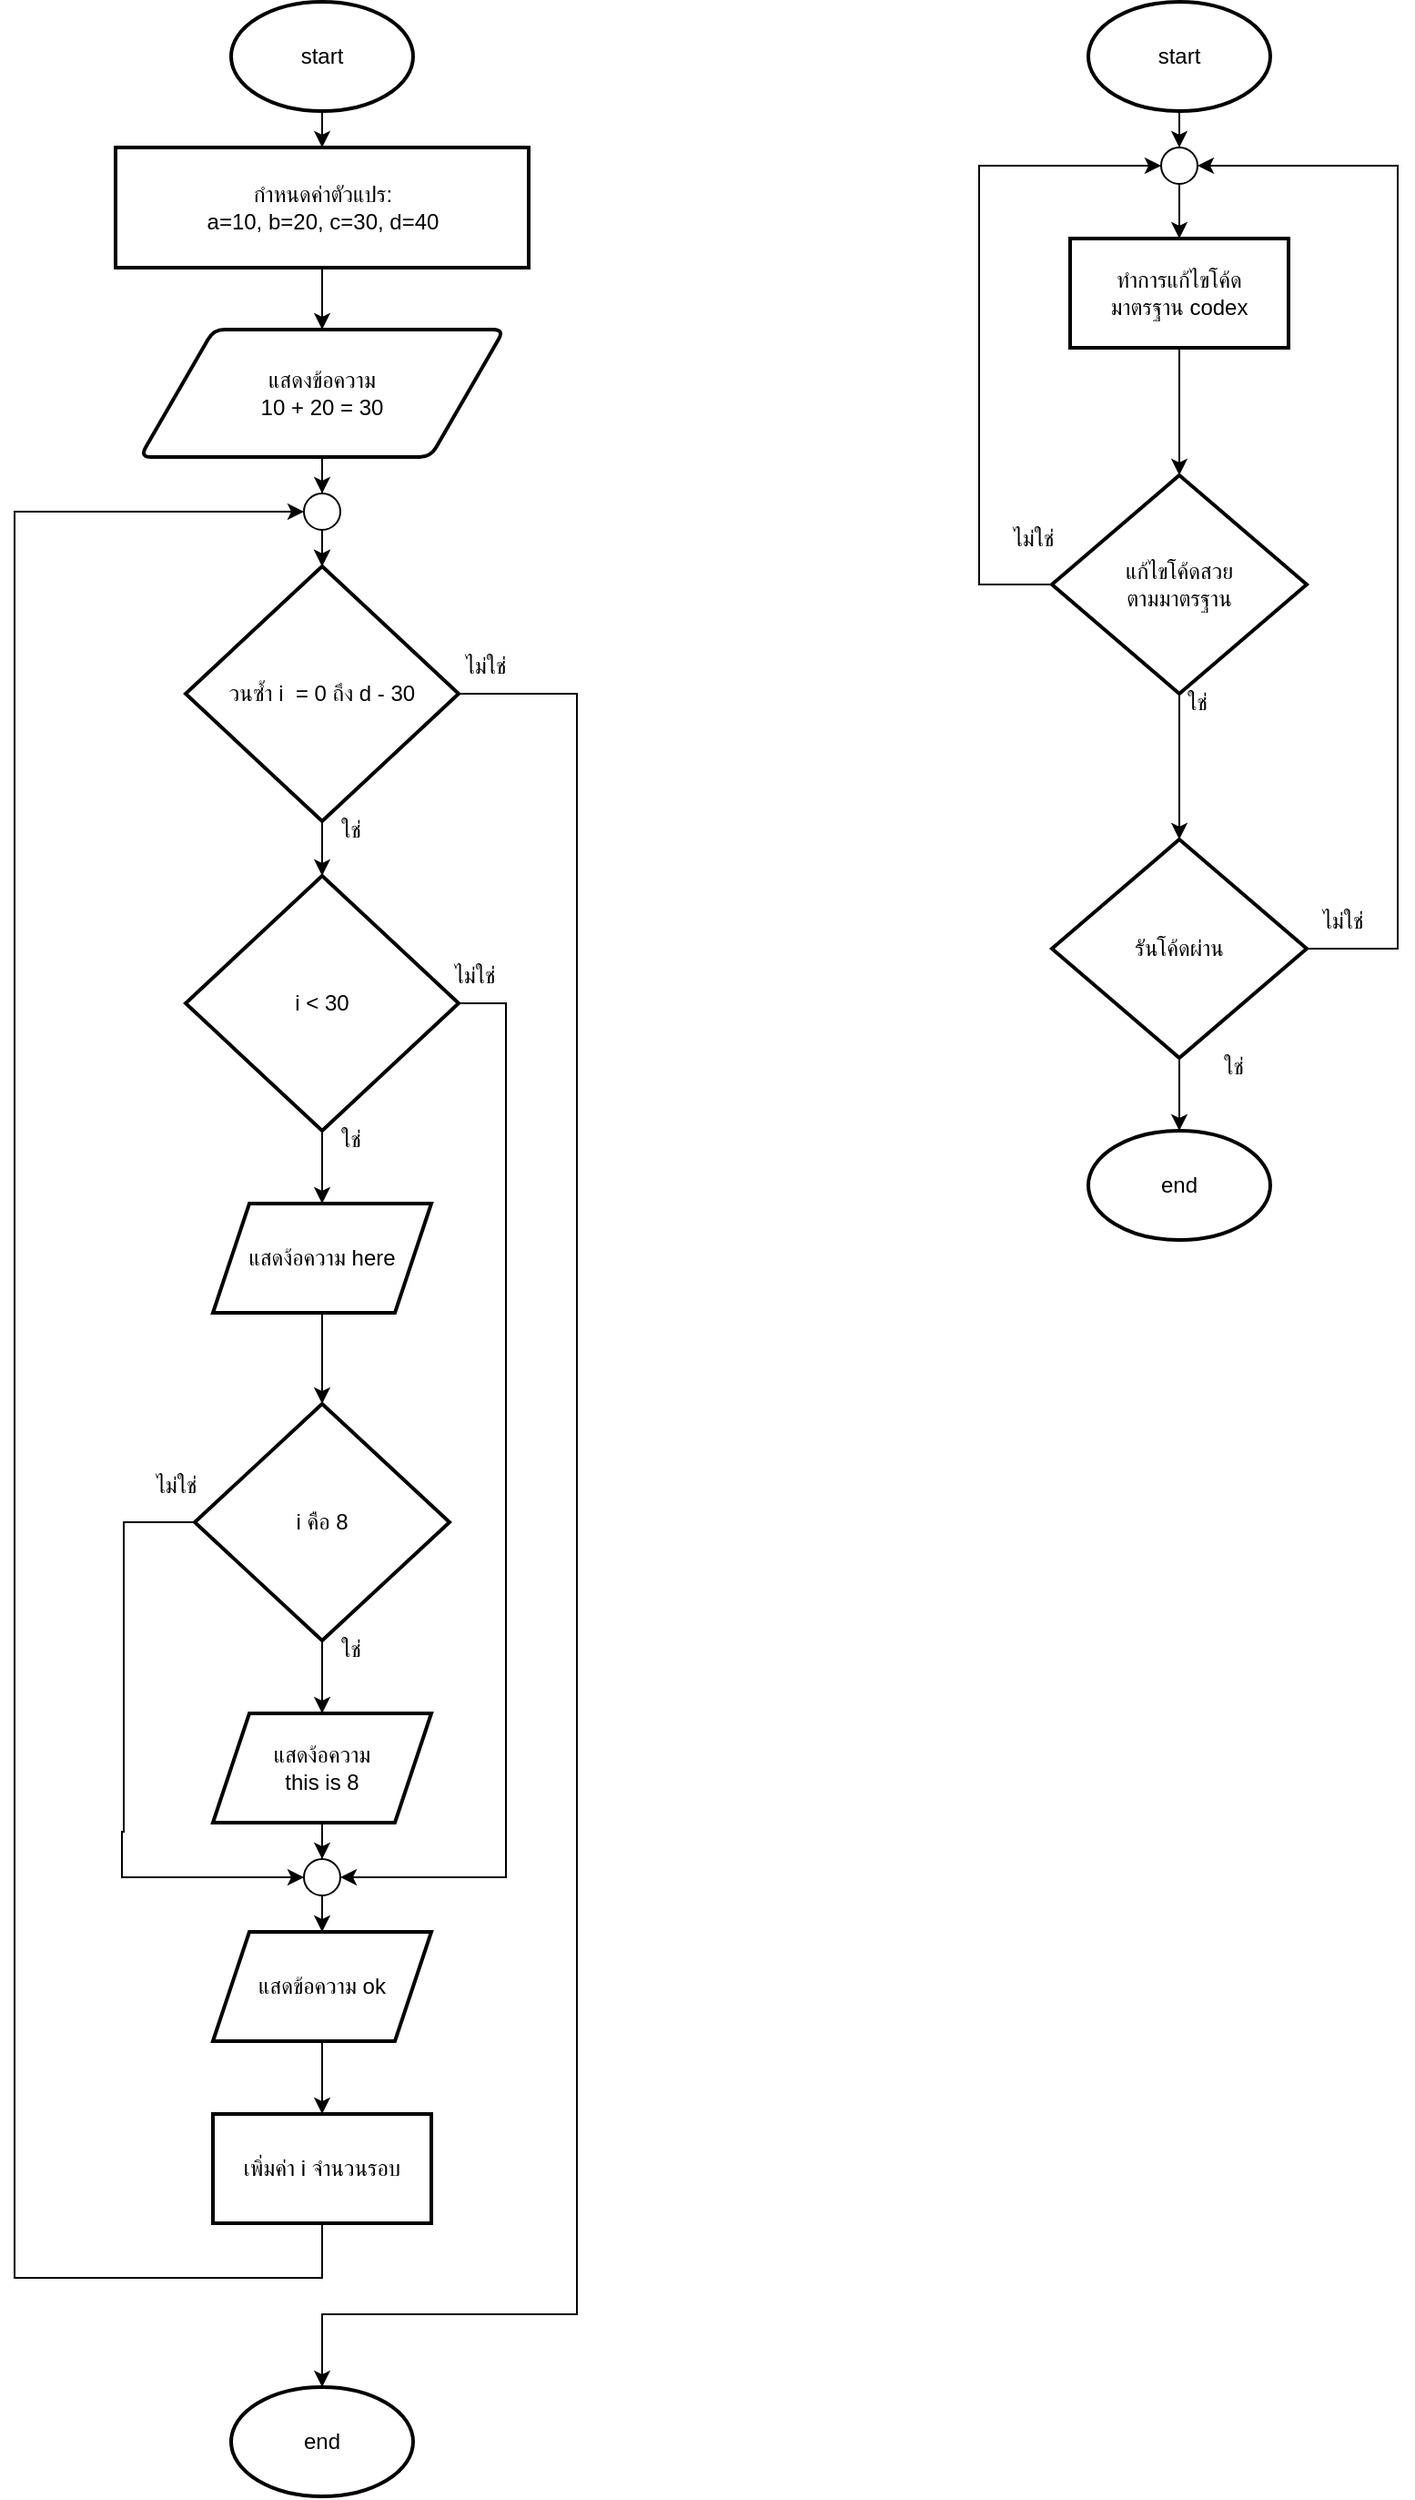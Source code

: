 <mxfile version="24.9.0">
  <diagram name="Page-1" id="z8SCNefCMK0FtTpeHOKZ">
    <mxGraphModel dx="965" dy="510" grid="1" gridSize="10" guides="1" tooltips="1" connect="1" arrows="1" fold="1" page="1" pageScale="1" pageWidth="850" pageHeight="1100" math="0" shadow="0">
      <root>
        <mxCell id="0" />
        <mxCell id="1" parent="0" />
        <mxCell id="tkI3_jQ146dKknzynZfg-27" value="" style="edgeStyle=orthogonalEdgeStyle;rounded=0;orthogonalLoop=1;jettySize=auto;html=1;" parent="1" source="tkI3_jQ146dKknzynZfg-25" target="tkI3_jQ146dKknzynZfg-26" edge="1">
          <mxGeometry relative="1" as="geometry" />
        </mxCell>
        <mxCell id="tkI3_jQ146dKknzynZfg-25" value="start" style="strokeWidth=2;html=1;shape=mxgraph.flowchart.start_1;whiteSpace=wrap;" parent="1" vertex="1">
          <mxGeometry x="359" y="60" width="100" height="60" as="geometry" />
        </mxCell>
        <mxCell id="tkI3_jQ146dKknzynZfg-33" value="" style="edgeStyle=orthogonalEdgeStyle;rounded=0;orthogonalLoop=1;jettySize=auto;html=1;" parent="1" source="tkI3_jQ146dKknzynZfg-26" target="tkI3_jQ146dKknzynZfg-32" edge="1">
          <mxGeometry relative="1" as="geometry" />
        </mxCell>
        <mxCell id="tkI3_jQ146dKknzynZfg-26" value="กำหนดค่าตัวแปร:&#xa;a=10, b=20, c=30, d=40" style="whiteSpace=wrap;strokeWidth=2;" parent="1" vertex="1">
          <mxGeometry x="295.5" y="140" width="227" height="66" as="geometry" />
        </mxCell>
        <mxCell id="tkI3_jQ146dKknzynZfg-35" value="" style="edgeStyle=orthogonalEdgeStyle;rounded=0;orthogonalLoop=1;jettySize=auto;html=1;" parent="1" source="tkI3_jQ146dKknzynZfg-63" target="tkI3_jQ146dKknzynZfg-34" edge="1">
          <mxGeometry relative="1" as="geometry" />
        </mxCell>
        <mxCell id="tkI3_jQ146dKknzynZfg-62" value="" style="edgeStyle=orthogonalEdgeStyle;rounded=0;orthogonalLoop=1;jettySize=auto;html=1;" parent="1" source="tkI3_jQ146dKknzynZfg-63" target="tkI3_jQ146dKknzynZfg-34" edge="1">
          <mxGeometry relative="1" as="geometry" />
        </mxCell>
        <mxCell id="tkI3_jQ146dKknzynZfg-32" value="แสดงข้อความ&lt;div&gt;10 + 20 = 30&lt;/div&gt;" style="shape=parallelogram;html=1;strokeWidth=2;perimeter=parallelogramPerimeter;whiteSpace=wrap;rounded=1;arcSize=12;size=0.202;" parent="1" vertex="1">
          <mxGeometry x="309" y="240" width="200" height="70" as="geometry" />
        </mxCell>
        <mxCell id="tkI3_jQ146dKknzynZfg-37" value="" style="edgeStyle=orthogonalEdgeStyle;rounded=0;orthogonalLoop=1;jettySize=auto;html=1;" parent="1" source="tkI3_jQ146dKknzynZfg-34" target="tkI3_jQ146dKknzynZfg-36" edge="1">
          <mxGeometry relative="1" as="geometry" />
        </mxCell>
        <mxCell id="tkI3_jQ146dKknzynZfg-65" style="edgeStyle=orthogonalEdgeStyle;rounded=0;orthogonalLoop=1;jettySize=auto;html=1;entryX=0.5;entryY=0;entryDx=0;entryDy=0;entryPerimeter=0;exitX=1;exitY=0.5;exitDx=0;exitDy=0;exitPerimeter=0;" parent="1" source="tkI3_jQ146dKknzynZfg-34" target="tkI3_jQ146dKknzynZfg-66" edge="1">
          <mxGeometry relative="1" as="geometry">
            <mxPoint x="539" y="1730" as="targetPoint" />
            <Array as="points">
              <mxPoint x="549" y="440" />
              <mxPoint x="549" y="1330" />
              <mxPoint x="409" y="1330" />
            </Array>
          </mxGeometry>
        </mxCell>
        <mxCell id="tkI3_jQ146dKknzynZfg-34" value="วนซ้ำ i&amp;nbsp; = 0 ถึง d - 30" style="strokeWidth=2;html=1;shape=mxgraph.flowchart.decision;whiteSpace=wrap;" parent="1" vertex="1">
          <mxGeometry x="334" y="370" width="150" height="140" as="geometry" />
        </mxCell>
        <mxCell id="tkI3_jQ146dKknzynZfg-42" value="" style="edgeStyle=orthogonalEdgeStyle;rounded=0;orthogonalLoop=1;jettySize=auto;html=1;" parent="1" source="tkI3_jQ146dKknzynZfg-36" target="tkI3_jQ146dKknzynZfg-41" edge="1">
          <mxGeometry relative="1" as="geometry" />
        </mxCell>
        <mxCell id="tkI3_jQ146dKknzynZfg-54" style="edgeStyle=orthogonalEdgeStyle;rounded=0;orthogonalLoop=1;jettySize=auto;html=1;exitX=1;exitY=0.5;exitDx=0;exitDy=0;exitPerimeter=0;entryX=1;entryY=0.5;entryDx=0;entryDy=0;entryPerimeter=0;" parent="1" source="tkI3_jQ146dKknzynZfg-36" target="tkI3_jQ146dKknzynZfg-55" edge="1">
          <mxGeometry relative="1" as="geometry">
            <mxPoint x="429" y="1350" as="targetPoint" />
            <mxPoint x="484" y="668" as="sourcePoint" />
            <Array as="points">
              <mxPoint x="510" y="610" />
              <mxPoint x="510" y="1090" />
            </Array>
          </mxGeometry>
        </mxCell>
        <mxCell id="tkI3_jQ146dKknzynZfg-36" value="i &amp;lt; 30" style="strokeWidth=2;html=1;shape=mxgraph.flowchart.decision;whiteSpace=wrap;" parent="1" vertex="1">
          <mxGeometry x="334" y="540" width="150" height="140" as="geometry" />
        </mxCell>
        <mxCell id="tkI3_jQ146dKknzynZfg-39" value="ใช่" style="text;html=1;align=center;verticalAlign=middle;whiteSpace=wrap;rounded=0;" parent="1" vertex="1">
          <mxGeometry x="395" y="500" width="60" height="30" as="geometry" />
        </mxCell>
        <mxCell id="tkI3_jQ146dKknzynZfg-40" value="ไม่ใช่" style="text;html=1;align=center;verticalAlign=middle;whiteSpace=wrap;rounded=0;" parent="1" vertex="1">
          <mxGeometry x="469" y="410" width="60" height="30" as="geometry" />
        </mxCell>
        <mxCell id="tkI3_jQ146dKknzynZfg-45" value="" style="edgeStyle=orthogonalEdgeStyle;rounded=0;orthogonalLoop=1;jettySize=auto;html=1;" parent="1" source="tkI3_jQ146dKknzynZfg-41" target="tkI3_jQ146dKknzynZfg-44" edge="1">
          <mxGeometry relative="1" as="geometry" />
        </mxCell>
        <mxCell id="tkI3_jQ146dKknzynZfg-41" value="แสดง้อความ here" style="shape=parallelogram;perimeter=parallelogramPerimeter;whiteSpace=wrap;html=1;fixedSize=1;strokeWidth=2;" parent="1" vertex="1">
          <mxGeometry x="349" y="720" width="120" height="60" as="geometry" />
        </mxCell>
        <mxCell id="tkI3_jQ146dKknzynZfg-43" value="ใช่" style="text;html=1;align=center;verticalAlign=middle;whiteSpace=wrap;rounded=0;" parent="1" vertex="1">
          <mxGeometry x="395" y="670" width="60" height="30" as="geometry" />
        </mxCell>
        <mxCell id="tkI3_jQ146dKknzynZfg-47" value="" style="edgeStyle=orthogonalEdgeStyle;rounded=0;orthogonalLoop=1;jettySize=auto;html=1;" parent="1" source="tkI3_jQ146dKknzynZfg-44" target="tkI3_jQ146dKknzynZfg-46" edge="1">
          <mxGeometry relative="1" as="geometry" />
        </mxCell>
        <mxCell id="tkI3_jQ146dKknzynZfg-52" style="edgeStyle=orthogonalEdgeStyle;rounded=0;orthogonalLoop=1;jettySize=auto;html=1;entryX=0;entryY=0.5;entryDx=0;entryDy=0;entryPerimeter=0;exitX=0;exitY=0.5;exitDx=0;exitDy=0;" parent="1" source="tkI3_jQ146dKknzynZfg-44" target="tkI3_jQ146dKknzynZfg-55" edge="1">
          <mxGeometry relative="1" as="geometry">
            <mxPoint x="389" y="1350" as="targetPoint" />
            <Array as="points">
              <mxPoint x="300" y="895" />
              <mxPoint x="300" y="1065" />
              <mxPoint x="299" y="1065" />
              <mxPoint x="299" y="1090" />
            </Array>
          </mxGeometry>
        </mxCell>
        <mxCell id="tkI3_jQ146dKknzynZfg-44" value="i คือ 8" style="rhombus;whiteSpace=wrap;html=1;strokeWidth=2;" parent="1" vertex="1">
          <mxGeometry x="339" y="830" width="140" height="130" as="geometry" />
        </mxCell>
        <mxCell id="tkI3_jQ146dKknzynZfg-51" value="" style="edgeStyle=orthogonalEdgeStyle;rounded=0;orthogonalLoop=1;jettySize=auto;html=1;" parent="1" source="tkI3_jQ146dKknzynZfg-55" target="tkI3_jQ146dKknzynZfg-50" edge="1">
          <mxGeometry relative="1" as="geometry" />
        </mxCell>
        <mxCell id="tkI3_jQ146dKknzynZfg-46" value="แสดง้อความ&lt;div&gt;this is 8&lt;/div&gt;" style="shape=parallelogram;perimeter=parallelogramPerimeter;whiteSpace=wrap;html=1;fixedSize=1;strokeWidth=2;" parent="1" vertex="1">
          <mxGeometry x="349" y="1000" width="120" height="60" as="geometry" />
        </mxCell>
        <mxCell id="tkI3_jQ146dKknzynZfg-49" value="ใช่" style="text;html=1;align=center;verticalAlign=middle;whiteSpace=wrap;rounded=0;" parent="1" vertex="1">
          <mxGeometry x="395" y="950" width="60" height="30" as="geometry" />
        </mxCell>
        <mxCell id="tkI3_jQ146dKknzynZfg-60" value="" style="edgeStyle=orthogonalEdgeStyle;rounded=0;orthogonalLoop=1;jettySize=auto;html=1;" parent="1" source="tkI3_jQ146dKknzynZfg-50" target="tkI3_jQ146dKknzynZfg-59" edge="1">
          <mxGeometry relative="1" as="geometry" />
        </mxCell>
        <mxCell id="tkI3_jQ146dKknzynZfg-50" value="แสดข้อความ ok" style="shape=parallelogram;perimeter=parallelogramPerimeter;whiteSpace=wrap;html=1;fixedSize=1;strokeWidth=2;" parent="1" vertex="1">
          <mxGeometry x="349" y="1120" width="120" height="60" as="geometry" />
        </mxCell>
        <mxCell id="tkI3_jQ146dKknzynZfg-56" value="" style="edgeStyle=orthogonalEdgeStyle;rounded=0;orthogonalLoop=1;jettySize=auto;html=1;" parent="1" source="tkI3_jQ146dKknzynZfg-46" target="tkI3_jQ146dKknzynZfg-55" edge="1">
          <mxGeometry relative="1" as="geometry">
            <mxPoint x="409" y="1305" as="sourcePoint" />
            <mxPoint x="409" y="1385" as="targetPoint" />
          </mxGeometry>
        </mxCell>
        <mxCell id="tkI3_jQ146dKknzynZfg-55" value="" style="verticalLabelPosition=bottom;verticalAlign=top;html=1;shape=mxgraph.flowchart.on-page_reference;" parent="1" vertex="1">
          <mxGeometry x="399" y="1080" width="20" height="20" as="geometry" />
        </mxCell>
        <mxCell id="tkI3_jQ146dKknzynZfg-57" value="ไม่ใช่" style="text;html=1;align=center;verticalAlign=middle;whiteSpace=wrap;rounded=0;" parent="1" vertex="1">
          <mxGeometry x="462.5" y="580" width="60" height="30" as="geometry" />
        </mxCell>
        <mxCell id="tkI3_jQ146dKknzynZfg-58" value="ไม่ใช่" style="text;html=1;align=center;verticalAlign=middle;whiteSpace=wrap;rounded=0;" parent="1" vertex="1">
          <mxGeometry x="299" y="860" width="60" height="30" as="geometry" />
        </mxCell>
        <mxCell id="tkI3_jQ146dKknzynZfg-61" style="edgeStyle=orthogonalEdgeStyle;rounded=0;orthogonalLoop=1;jettySize=auto;html=1;entryX=0;entryY=0.5;entryDx=0;entryDy=0;entryPerimeter=0;" parent="1" source="tkI3_jQ146dKknzynZfg-59" target="tkI3_jQ146dKknzynZfg-63" edge="1">
          <mxGeometry relative="1" as="geometry">
            <mxPoint x="389" y="370" as="targetPoint" />
            <Array as="points">
              <mxPoint x="409" y="1310" />
              <mxPoint x="240" y="1310" />
              <mxPoint x="240" y="340" />
            </Array>
          </mxGeometry>
        </mxCell>
        <mxCell id="tkI3_jQ146dKknzynZfg-59" value="เพิ่มค่า i จำนวนรอบ" style="whiteSpace=wrap;html=1;strokeWidth=2;" parent="1" vertex="1">
          <mxGeometry x="349" y="1220" width="120" height="60" as="geometry" />
        </mxCell>
        <mxCell id="tkI3_jQ146dKknzynZfg-64" value="" style="edgeStyle=orthogonalEdgeStyle;rounded=0;orthogonalLoop=1;jettySize=auto;html=1;" parent="1" target="tkI3_jQ146dKknzynZfg-63" edge="1">
          <mxGeometry relative="1" as="geometry">
            <mxPoint x="409" y="350" as="sourcePoint" />
            <mxPoint x="409" y="390" as="targetPoint" />
          </mxGeometry>
        </mxCell>
        <mxCell id="tkI3_jQ146dKknzynZfg-66" value="end" style="strokeWidth=2;html=1;shape=mxgraph.flowchart.start_1;whiteSpace=wrap;" parent="1" vertex="1">
          <mxGeometry x="359" y="1370" width="100" height="60" as="geometry" />
        </mxCell>
        <mxCell id="SDgNgwJJGO6FLON1KORX-2" value="" style="edgeStyle=orthogonalEdgeStyle;rounded=0;orthogonalLoop=1;jettySize=auto;html=1;" edge="1" parent="1" source="tkI3_jQ146dKknzynZfg-32" target="tkI3_jQ146dKknzynZfg-63">
          <mxGeometry relative="1" as="geometry">
            <mxPoint x="409" y="310" as="sourcePoint" />
            <mxPoint x="409" y="390" as="targetPoint" />
          </mxGeometry>
        </mxCell>
        <mxCell id="tkI3_jQ146dKknzynZfg-63" value="" style="verticalLabelPosition=bottom;verticalAlign=top;html=1;shape=mxgraph.flowchart.on-page_reference;" parent="1" vertex="1">
          <mxGeometry x="399" y="330" width="20" height="20" as="geometry" />
        </mxCell>
        <mxCell id="SDgNgwJJGO6FLON1KORX-5" value="" style="edgeStyle=orthogonalEdgeStyle;rounded=0;orthogonalLoop=1;jettySize=auto;html=1;" edge="1" parent="1" source="SDgNgwJJGO6FLON1KORX-14" target="SDgNgwJJGO6FLON1KORX-4">
          <mxGeometry relative="1" as="geometry" />
        </mxCell>
        <mxCell id="SDgNgwJJGO6FLON1KORX-3" value="start" style="strokeWidth=2;html=1;shape=mxgraph.flowchart.start_1;whiteSpace=wrap;" vertex="1" parent="1">
          <mxGeometry x="830" y="60" width="100" height="60" as="geometry" />
        </mxCell>
        <mxCell id="SDgNgwJJGO6FLON1KORX-7" value="" style="edgeStyle=orthogonalEdgeStyle;rounded=0;orthogonalLoop=1;jettySize=auto;html=1;" edge="1" parent="1" source="SDgNgwJJGO6FLON1KORX-4" target="SDgNgwJJGO6FLON1KORX-6">
          <mxGeometry relative="1" as="geometry" />
        </mxCell>
        <mxCell id="SDgNgwJJGO6FLON1KORX-4" value="ทำการแก้ไขโค้ด&lt;div&gt;มาตรฐาน codex&lt;/div&gt;" style="whiteSpace=wrap;html=1;strokeWidth=2;" vertex="1" parent="1">
          <mxGeometry x="820" y="190" width="120" height="60" as="geometry" />
        </mxCell>
        <mxCell id="SDgNgwJJGO6FLON1KORX-11" value="" style="edgeStyle=orthogonalEdgeStyle;rounded=0;orthogonalLoop=1;jettySize=auto;html=1;" edge="1" parent="1" source="SDgNgwJJGO6FLON1KORX-6" target="SDgNgwJJGO6FLON1KORX-10">
          <mxGeometry relative="1" as="geometry" />
        </mxCell>
        <mxCell id="SDgNgwJJGO6FLON1KORX-12" style="edgeStyle=orthogonalEdgeStyle;rounded=0;orthogonalLoop=1;jettySize=auto;html=1;entryX=0;entryY=0.5;entryDx=0;entryDy=0;entryPerimeter=0;" edge="1" parent="1" source="SDgNgwJJGO6FLON1KORX-6" target="SDgNgwJJGO6FLON1KORX-14">
          <mxGeometry relative="1" as="geometry">
            <mxPoint x="780" y="150" as="targetPoint" />
            <Array as="points">
              <mxPoint x="770" y="380" />
              <mxPoint x="770" y="150" />
            </Array>
          </mxGeometry>
        </mxCell>
        <mxCell id="SDgNgwJJGO6FLON1KORX-6" value="แก้ไขโค้ดสวย&lt;div&gt;ตามมาตรฐาน&lt;/div&gt;" style="rhombus;whiteSpace=wrap;html=1;strokeWidth=2;" vertex="1" parent="1">
          <mxGeometry x="810" y="320" width="140" height="120" as="geometry" />
        </mxCell>
        <mxCell id="SDgNgwJJGO6FLON1KORX-26" value="" style="edgeStyle=orthogonalEdgeStyle;rounded=0;orthogonalLoop=1;jettySize=auto;html=1;" edge="1" parent="1" source="SDgNgwJJGO6FLON1KORX-10" target="SDgNgwJJGO6FLON1KORX-25">
          <mxGeometry relative="1" as="geometry" />
        </mxCell>
        <mxCell id="SDgNgwJJGO6FLON1KORX-10" value="รันโค้ดผ่าน" style="rhombus;whiteSpace=wrap;html=1;strokeWidth=2;" vertex="1" parent="1">
          <mxGeometry x="810" y="520" width="140" height="120" as="geometry" />
        </mxCell>
        <mxCell id="SDgNgwJJGO6FLON1KORX-15" value="" style="edgeStyle=orthogonalEdgeStyle;rounded=0;orthogonalLoop=1;jettySize=auto;html=1;" edge="1" parent="1" source="SDgNgwJJGO6FLON1KORX-3" target="SDgNgwJJGO6FLON1KORX-14">
          <mxGeometry relative="1" as="geometry">
            <mxPoint x="880" y="120" as="sourcePoint" />
            <mxPoint x="880" y="190" as="targetPoint" />
          </mxGeometry>
        </mxCell>
        <mxCell id="SDgNgwJJGO6FLON1KORX-14" value="" style="verticalLabelPosition=bottom;verticalAlign=top;html=1;shape=mxgraph.flowchart.on-page_reference;" vertex="1" parent="1">
          <mxGeometry x="870" y="140" width="20" height="20" as="geometry" />
        </mxCell>
        <mxCell id="SDgNgwJJGO6FLON1KORX-16" value="ใช่" style="text;html=1;align=center;verticalAlign=middle;whiteSpace=wrap;rounded=0;" vertex="1" parent="1">
          <mxGeometry x="860" y="430" width="60" height="30" as="geometry" />
        </mxCell>
        <mxCell id="SDgNgwJJGO6FLON1KORX-17" value="ไม่ใช่" style="text;html=1;align=center;verticalAlign=middle;whiteSpace=wrap;rounded=0;" vertex="1" parent="1">
          <mxGeometry x="770" y="340" width="60" height="30" as="geometry" />
        </mxCell>
        <mxCell id="SDgNgwJJGO6FLON1KORX-21" style="edgeStyle=orthogonalEdgeStyle;rounded=0;orthogonalLoop=1;jettySize=auto;html=1;entryX=1;entryY=0.5;entryDx=0;entryDy=0;entryPerimeter=0;" edge="1" parent="1" source="SDgNgwJJGO6FLON1KORX-10" target="SDgNgwJJGO6FLON1KORX-14">
          <mxGeometry relative="1" as="geometry">
            <Array as="points">
              <mxPoint x="1000" y="580" />
              <mxPoint x="1000" y="150" />
            </Array>
          </mxGeometry>
        </mxCell>
        <mxCell id="SDgNgwJJGO6FLON1KORX-22" value="ไม่ใช่" style="text;html=1;align=center;verticalAlign=middle;whiteSpace=wrap;rounded=0;" vertex="1" parent="1">
          <mxGeometry x="940" y="550" width="60" height="30" as="geometry" />
        </mxCell>
        <mxCell id="SDgNgwJJGO6FLON1KORX-23" value="ใช่" style="text;html=1;align=center;verticalAlign=middle;whiteSpace=wrap;rounded=0;" vertex="1" parent="1">
          <mxGeometry x="880" y="630" width="60" height="30" as="geometry" />
        </mxCell>
        <mxCell id="SDgNgwJJGO6FLON1KORX-25" value="end" style="strokeWidth=2;html=1;shape=mxgraph.flowchart.start_1;whiteSpace=wrap;" vertex="1" parent="1">
          <mxGeometry x="830" y="680" width="100" height="60" as="geometry" />
        </mxCell>
      </root>
    </mxGraphModel>
  </diagram>
</mxfile>
